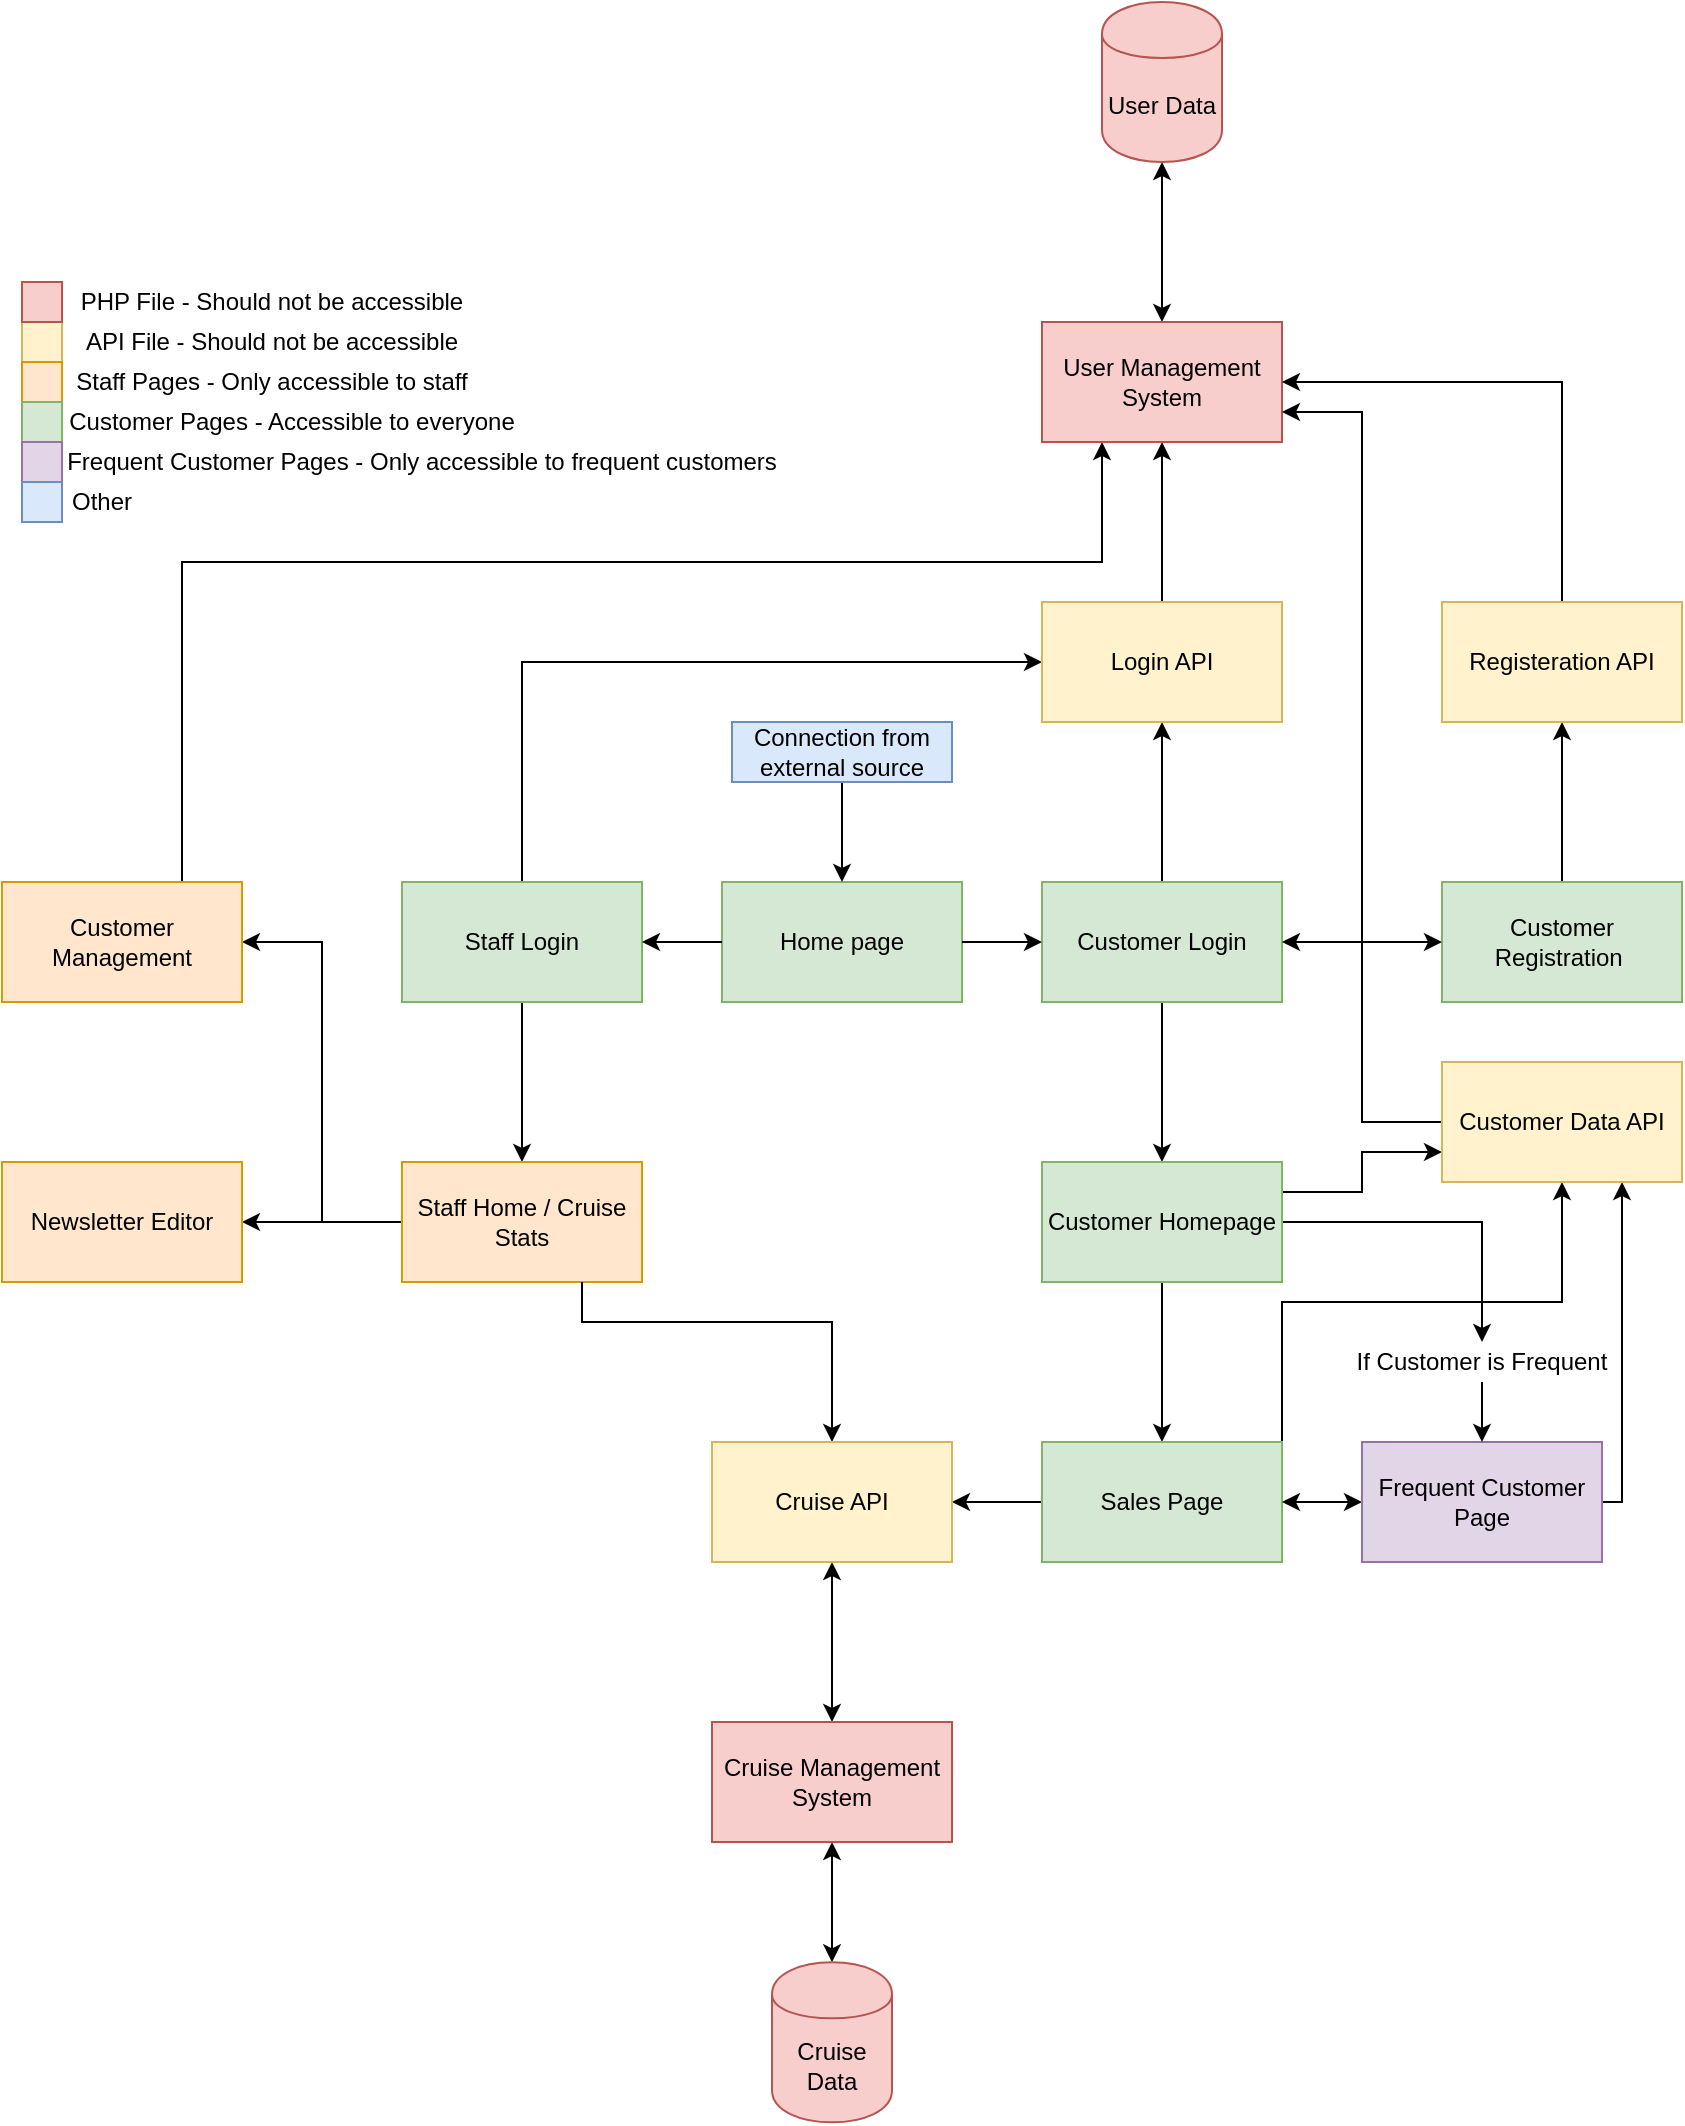 <mxfile version="11.3.1" type="github" pages="1"><diagram id="MkEiVh2E32Vr3i3kMpSB" name="Page-1"><mxGraphModel dx="1088" dy="1619" grid="1" gridSize="10" guides="1" tooltips="1" connect="1" arrows="1" fold="1" page="1" pageScale="1" pageWidth="850" pageHeight="1100" math="0" shadow="0"><root><mxCell id="0"/><mxCell id="1" parent="0"/><mxCell id="g1f56kea0L3wSxyUIJh5-2" value="Home page" style="rounded=0;whiteSpace=wrap;html=1;fillColor=#d5e8d4;strokeColor=#82b366;" parent="1" vertex="1"><mxGeometry x="360" y="160" width="120" height="60" as="geometry"/></mxCell><mxCell id="g1f56kea0L3wSxyUIJh5-3" value="" style="endArrow=classic;html=1;entryX=0.5;entryY=0;entryDx=0;entryDy=0;exitX=0.5;exitY=1;exitDx=0;exitDy=0;" parent="1" source="g1f56kea0L3wSxyUIJh5-4" target="g1f56kea0L3wSxyUIJh5-2" edge="1"><mxGeometry width="50" height="50" relative="1" as="geometry"><mxPoint x="440" y="140" as="sourcePoint"/><mxPoint x="442" y="70" as="targetPoint"/></mxGeometry></mxCell><mxCell id="g1f56kea0L3wSxyUIJh5-13" value="" style="edgeStyle=orthogonalEdgeStyle;rounded=0;orthogonalLoop=1;jettySize=auto;html=1;" parent="1" source="g1f56kea0L3wSxyUIJh5-5" target="g1f56kea0L3wSxyUIJh5-12" edge="1"><mxGeometry relative="1" as="geometry"/></mxCell><mxCell id="g1f56kea0L3wSxyUIJh5-36" value="" style="edgeStyle=orthogonalEdgeStyle;rounded=0;orthogonalLoop=1;jettySize=auto;html=1;entryX=0;entryY=0.5;entryDx=0;entryDy=0;" parent="1" source="g1f56kea0L3wSxyUIJh5-5" target="g1f56kea0L3wSxyUIJh5-33" edge="1"><mxGeometry relative="1" as="geometry"><mxPoint x="270" y="20" as="targetPoint"/><Array as="points"><mxPoint x="260" y="50"/></Array></mxGeometry></mxCell><mxCell id="g1f56kea0L3wSxyUIJh5-5" value="Staff Login" style="rounded=0;whiteSpace=wrap;html=1;fillColor=#d5e8d4;strokeColor=#82b366;" parent="1" vertex="1"><mxGeometry x="200" y="160" width="120" height="60" as="geometry"/></mxCell><mxCell id="g1f56kea0L3wSxyUIJh5-15" value="" style="edgeStyle=orthogonalEdgeStyle;rounded=0;orthogonalLoop=1;jettySize=auto;html=1;" parent="1" source="g1f56kea0L3wSxyUIJh5-12" target="g1f56kea0L3wSxyUIJh5-14" edge="1"><mxGeometry relative="1" as="geometry"/></mxCell><mxCell id="g1f56kea0L3wSxyUIJh5-32" value="" style="edgeStyle=orthogonalEdgeStyle;rounded=0;orthogonalLoop=1;jettySize=auto;html=1;" parent="1" source="g1f56kea0L3wSxyUIJh5-12" target="g1f56kea0L3wSxyUIJh5-31" edge="1"><mxGeometry relative="1" as="geometry"><Array as="points"><mxPoint x="160" y="330"/><mxPoint x="160" y="190"/></Array></mxGeometry></mxCell><mxCell id="g1f56kea0L3wSxyUIJh5-12" value="Staff Home / Cruise Stats" style="rounded=0;whiteSpace=wrap;html=1;fillColor=#ffe6cc;strokeColor=#d79b00;" parent="1" vertex="1"><mxGeometry x="200" y="300" width="120" height="60" as="geometry"/></mxCell><mxCell id="nBrkxgJCvUF_lL7Fv13v-14" style="edgeStyle=orthogonalEdgeStyle;rounded=0;orthogonalLoop=1;jettySize=auto;html=1;exitX=0.75;exitY=0;exitDx=0;exitDy=0;entryX=0.25;entryY=1;entryDx=0;entryDy=0;" edge="1" parent="1" source="g1f56kea0L3wSxyUIJh5-31" target="g1f56kea0L3wSxyUIJh5-40"><mxGeometry relative="1" as="geometry"><Array as="points"><mxPoint x="90"/><mxPoint x="550"/></Array></mxGeometry></mxCell><mxCell id="g1f56kea0L3wSxyUIJh5-31" value="Customer Management" style="rounded=0;whiteSpace=wrap;html=1;fillColor=#ffe6cc;strokeColor=#d79b00;" parent="1" vertex="1"><mxGeometry y="160" width="120" height="60" as="geometry"/></mxCell><mxCell id="g1f56kea0L3wSxyUIJh5-14" value="Newsletter Editor" style="rounded=0;whiteSpace=wrap;html=1;fillColor=#ffe6cc;strokeColor=#d79b00;" parent="1" vertex="1"><mxGeometry y="300" width="120" height="60" as="geometry"/></mxCell><mxCell id="g1f56kea0L3wSxyUIJh5-6" value="" style="endArrow=classic;html=1;exitX=0;exitY=0.5;exitDx=0;exitDy=0;entryX=1;entryY=0.5;entryDx=0;entryDy=0;" parent="1" source="g1f56kea0L3wSxyUIJh5-2" target="g1f56kea0L3wSxyUIJh5-5" edge="1"><mxGeometry width="50" height="50" relative="1" as="geometry"><mxPoint x="160" y="290" as="sourcePoint"/><mxPoint x="210" y="240" as="targetPoint"/></mxGeometry></mxCell><mxCell id="g1f56kea0L3wSxyUIJh5-21" value="" style="edgeStyle=orthogonalEdgeStyle;rounded=0;orthogonalLoop=1;jettySize=auto;html=1;" parent="1" source="g1f56kea0L3wSxyUIJh5-7" target="g1f56kea0L3wSxyUIJh5-20" edge="1"><mxGeometry relative="1" as="geometry"/></mxCell><mxCell id="g1f56kea0L3wSxyUIJh5-34" value="" style="edgeStyle=orthogonalEdgeStyle;rounded=0;orthogonalLoop=1;jettySize=auto;html=1;" parent="1" source="g1f56kea0L3wSxyUIJh5-7" target="g1f56kea0L3wSxyUIJh5-33" edge="1"><mxGeometry relative="1" as="geometry"/></mxCell><mxCell id="g1f56kea0L3wSxyUIJh5-7" value="Customer Login" style="rounded=0;whiteSpace=wrap;html=1;fillColor=#d5e8d4;strokeColor=#82b366;" parent="1" vertex="1"><mxGeometry x="520" y="160" width="120" height="60" as="geometry"/></mxCell><mxCell id="g1f56kea0L3wSxyUIJh5-41" value="" style="edgeStyle=orthogonalEdgeStyle;rounded=0;orthogonalLoop=1;jettySize=auto;html=1;" parent="1" source="g1f56kea0L3wSxyUIJh5-33" target="g1f56kea0L3wSxyUIJh5-40" edge="1"><mxGeometry relative="1" as="geometry"/></mxCell><mxCell id="g1f56kea0L3wSxyUIJh5-33" value="Login API" style="rounded=0;whiteSpace=wrap;html=1;fillColor=#fff2cc;strokeColor=#d6b656;" parent="1" vertex="1"><mxGeometry x="520" y="20" width="120" height="60" as="geometry"/></mxCell><mxCell id="g1f56kea0L3wSxyUIJh5-54" value="" style="edgeStyle=orthogonalEdgeStyle;rounded=0;orthogonalLoop=1;jettySize=auto;html=1;startArrow=classic;startFill=1;endArrow=classic;endFill=1;" parent="1" source="g1f56kea0L3wSxyUIJh5-40" edge="1"><mxGeometry relative="1" as="geometry"><mxPoint x="580" y="-200" as="targetPoint"/></mxGeometry></mxCell><mxCell id="g1f56kea0L3wSxyUIJh5-40" value="User Management System" style="rounded=0;whiteSpace=wrap;html=1;fillColor=#f8cecc;strokeColor=#b85450;" parent="1" vertex="1"><mxGeometry x="520" y="-120" width="120" height="60" as="geometry"/></mxCell><mxCell id="g1f56kea0L3wSxyUIJh5-44" value="" style="edgeStyle=orthogonalEdgeStyle;rounded=0;orthogonalLoop=1;jettySize=auto;html=1;" parent="1" source="g1f56kea0L3wSxyUIJh5-22" target="g1f56kea0L3wSxyUIJh5-43" edge="1"><mxGeometry relative="1" as="geometry"/></mxCell><mxCell id="g1f56kea0L3wSxyUIJh5-22" value="Customer Registration&amp;nbsp;" style="rounded=0;whiteSpace=wrap;html=1;fillColor=#d5e8d4;strokeColor=#82b366;" parent="1" vertex="1"><mxGeometry x="720" y="160" width="120" height="60" as="geometry"/></mxCell><mxCell id="g1f56kea0L3wSxyUIJh5-46" value="" style="edgeStyle=orthogonalEdgeStyle;rounded=0;orthogonalLoop=1;jettySize=auto;html=1;entryX=1;entryY=0.5;entryDx=0;entryDy=0;" parent="1" source="g1f56kea0L3wSxyUIJh5-43" target="g1f56kea0L3wSxyUIJh5-40" edge="1"><mxGeometry relative="1" as="geometry"><mxPoint x="780" y="-140" as="targetPoint"/><Array as="points"><mxPoint x="780" y="-90"/></Array></mxGeometry></mxCell><mxCell id="g1f56kea0L3wSxyUIJh5-43" value="Registeration API" style="rounded=0;whiteSpace=wrap;html=1;fillColor=#fff2cc;strokeColor=#d6b656;" parent="1" vertex="1"><mxGeometry x="720" y="20" width="120" height="60" as="geometry"/></mxCell><mxCell id="g1f56kea0L3wSxyUIJh5-30" value="" style="edgeStyle=orthogonalEdgeStyle;rounded=0;orthogonalLoop=1;jettySize=auto;html=1;entryX=0.5;entryY=0;entryDx=0;entryDy=0;" parent="1" source="g1f56kea0L3wSxyUIJh5-20" target="g1f56kea0L3wSxyUIJh5-18" edge="1"><mxGeometry relative="1" as="geometry"><Array as="points"><mxPoint x="740" y="330"/><mxPoint x="740" y="390"/></Array></mxGeometry></mxCell><mxCell id="g1f56kea0L3wSxyUIJh5-65" value="" style="edgeStyle=orthogonalEdgeStyle;rounded=0;orthogonalLoop=1;jettySize=auto;html=1;startArrow=none;startFill=0;endArrow=classic;endFill=1;" parent="1" source="g1f56kea0L3wSxyUIJh5-20" target="g1f56kea0L3wSxyUIJh5-64" edge="1"><mxGeometry relative="1" as="geometry"/></mxCell><mxCell id="g1f56kea0L3wSxyUIJh5-77" style="edgeStyle=orthogonalEdgeStyle;rounded=0;orthogonalLoop=1;jettySize=auto;html=1;exitX=1;exitY=0.25;exitDx=0;exitDy=0;entryX=0;entryY=0.75;entryDx=0;entryDy=0;startArrow=none;startFill=0;endArrow=classic;endFill=1;" parent="1" source="g1f56kea0L3wSxyUIJh5-20" target="g1f56kea0L3wSxyUIJh5-72" edge="1"><mxGeometry relative="1" as="geometry"/></mxCell><mxCell id="g1f56kea0L3wSxyUIJh5-20" value="Customer Homepage" style="rounded=0;whiteSpace=wrap;html=1;fillColor=#d5e8d4;strokeColor=#82b366;" parent="1" vertex="1"><mxGeometry x="520" y="300" width="120" height="60" as="geometry"/></mxCell><mxCell id="g1f56kea0L3wSxyUIJh5-68" value="" style="edgeStyle=orthogonalEdgeStyle;rounded=0;orthogonalLoop=1;jettySize=auto;html=1;startArrow=none;startFill=0;endArrow=classic;endFill=1;" parent="1" source="g1f56kea0L3wSxyUIJh5-64" target="g1f56kea0L3wSxyUIJh5-47" edge="1"><mxGeometry relative="1" as="geometry"/></mxCell><mxCell id="g1f56kea0L3wSxyUIJh5-78" style="edgeStyle=orthogonalEdgeStyle;rounded=0;orthogonalLoop=1;jettySize=auto;html=1;exitX=1;exitY=0.25;exitDx=0;exitDy=0;entryX=0.5;entryY=1;entryDx=0;entryDy=0;startArrow=none;startFill=0;endArrow=classic;endFill=1;" parent="1" source="g1f56kea0L3wSxyUIJh5-64" target="g1f56kea0L3wSxyUIJh5-72" edge="1"><mxGeometry relative="1" as="geometry"><Array as="points"><mxPoint x="640" y="370"/><mxPoint x="780" y="370"/></Array></mxGeometry></mxCell><mxCell id="g1f56kea0L3wSxyUIJh5-64" value="Sales Page" style="rounded=0;whiteSpace=wrap;html=1;fillColor=#d5e8d4;strokeColor=#82b366;" parent="1" vertex="1"><mxGeometry x="520" y="440" width="120" height="60" as="geometry"/></mxCell><mxCell id="g1f56kea0L3wSxyUIJh5-70" value="" style="edgeStyle=orthogonalEdgeStyle;rounded=0;orthogonalLoop=1;jettySize=auto;html=1;startArrow=classic;startFill=1;endArrow=classic;endFill=1;" parent="1" source="g1f56kea0L3wSxyUIJh5-26" target="g1f56kea0L3wSxyUIJh5-64" edge="1"><mxGeometry relative="1" as="geometry"/></mxCell><mxCell id="g1f56kea0L3wSxyUIJh5-74" value="" style="edgeStyle=orthogonalEdgeStyle;rounded=0;orthogonalLoop=1;jettySize=auto;html=1;startArrow=none;startFill=0;endArrow=classic;endFill=1;entryX=0.75;entryY=1;entryDx=0;entryDy=0;" parent="1" source="g1f56kea0L3wSxyUIJh5-26" target="g1f56kea0L3wSxyUIJh5-72" edge="1"><mxGeometry relative="1" as="geometry"><mxPoint x="880" y="470" as="targetPoint"/><Array as="points"><mxPoint x="810" y="470"/></Array></mxGeometry></mxCell><mxCell id="g1f56kea0L3wSxyUIJh5-26" value="Frequent Customer Page" style="rounded=0;whiteSpace=wrap;html=1;fillColor=#e1d5e7;strokeColor=#9673a6;" parent="1" vertex="1"><mxGeometry x="680" y="440" width="120" height="60" as="geometry"/></mxCell><mxCell id="g1f56kea0L3wSxyUIJh5-8" value="" style="endArrow=classic;html=1;entryX=0;entryY=0.5;entryDx=0;entryDy=0;exitX=1;exitY=0.5;exitDx=0;exitDy=0;" parent="1" source="g1f56kea0L3wSxyUIJh5-2" target="g1f56kea0L3wSxyUIJh5-7" edge="1"><mxGeometry width="50" height="50" relative="1" as="geometry"><mxPoint x="500" y="300" as="sourcePoint"/><mxPoint x="550" y="250" as="targetPoint"/></mxGeometry></mxCell><mxCell id="g1f56kea0L3wSxyUIJh5-28" value="" style="edgeStyle=orthogonalEdgeStyle;rounded=0;orthogonalLoop=1;jettySize=auto;html=1;exitX=0.5;exitY=1;exitDx=0;exitDy=0;" parent="1" source="g1f56kea0L3wSxyUIJh5-18" target="g1f56kea0L3wSxyUIJh5-26" edge="1"><mxGeometry relative="1" as="geometry"><Array as="points"/></mxGeometry></mxCell><mxCell id="g1f56kea0L3wSxyUIJh5-18" value="If Customer is Frequent" style="text;html=1;strokeColor=none;fillColor=none;align=center;verticalAlign=middle;whiteSpace=wrap;rounded=0;" parent="1" vertex="1"><mxGeometry x="675" y="390" width="130" height="20" as="geometry"/></mxCell><mxCell id="g1f56kea0L3wSxyUIJh5-25" value="" style="endArrow=classic;startArrow=classic;html=1;entryX=0;entryY=0.5;entryDx=0;entryDy=0;exitX=1;exitY=0.5;exitDx=0;exitDy=0;" parent="1" source="g1f56kea0L3wSxyUIJh5-7" target="g1f56kea0L3wSxyUIJh5-22" edge="1"><mxGeometry width="50" height="50" relative="1" as="geometry"><mxPoint x="640" y="260" as="sourcePoint"/><mxPoint x="690" y="210" as="targetPoint"/></mxGeometry></mxCell><mxCell id="g1f56kea0L3wSxyUIJh5-4" value="Connection from external source" style="text;html=1;strokeColor=#6c8ebf;fillColor=#dae8fc;align=center;verticalAlign=middle;whiteSpace=wrap;rounded=0;" parent="1" vertex="1"><mxGeometry x="365" y="80" width="110" height="30" as="geometry"/></mxCell><mxCell id="g1f56kea0L3wSxyUIJh5-51" value="" style="edgeStyle=orthogonalEdgeStyle;rounded=0;orthogonalLoop=1;jettySize=auto;html=1;entryX=0.75;entryY=1;entryDx=0;entryDy=0;startArrow=classic;startFill=1;endArrow=none;endFill=0;" parent="1" source="g1f56kea0L3wSxyUIJh5-47" target="g1f56kea0L3wSxyUIJh5-12" edge="1"><mxGeometry relative="1" as="geometry"><mxPoint x="130" y="160" as="targetPoint"/><Array as="points"><mxPoint x="415" y="380"/><mxPoint x="290" y="380"/></Array></mxGeometry></mxCell><mxCell id="g1f56kea0L3wSxyUIJh5-60" value="" style="edgeStyle=orthogonalEdgeStyle;rounded=0;orthogonalLoop=1;jettySize=auto;html=1;startArrow=classic;startFill=1;endArrow=classic;endFill=1;" parent="1" source="g1f56kea0L3wSxyUIJh5-47" target="g1f56kea0L3wSxyUIJh5-59" edge="1"><mxGeometry relative="1" as="geometry"/></mxCell><mxCell id="g1f56kea0L3wSxyUIJh5-47" value="Cruise API" style="rounded=0;whiteSpace=wrap;html=1;fillColor=#fff2cc;strokeColor=#d6b656;" parent="1" vertex="1"><mxGeometry x="355" y="440" width="120" height="60" as="geometry"/></mxCell><mxCell id="g1f56kea0L3wSxyUIJh5-63" value="" style="edgeStyle=orthogonalEdgeStyle;rounded=0;orthogonalLoop=1;jettySize=auto;html=1;startArrow=classic;startFill=1;endArrow=classic;endFill=1;" parent="1" source="g1f56kea0L3wSxyUIJh5-59" target="g1f56kea0L3wSxyUIJh5-55" edge="1"><mxGeometry relative="1" as="geometry"/></mxCell><mxCell id="g1f56kea0L3wSxyUIJh5-59" value="Cruise Management System" style="rounded=0;whiteSpace=wrap;html=1;fillColor=#f8cecc;strokeColor=#b85450;" parent="1" vertex="1"><mxGeometry x="355" y="580" width="120" height="60" as="geometry"/></mxCell><mxCell id="g1f56kea0L3wSxyUIJh5-52" value="User Data" style="shape=cylinder;whiteSpace=wrap;html=1;boundedLbl=1;backgroundOutline=1;fillColor=#f8cecc;strokeColor=#b85450;" parent="1" vertex="1"><mxGeometry x="550" y="-280" width="60" height="80" as="geometry"/></mxCell><mxCell id="g1f56kea0L3wSxyUIJh5-55" value="Cruise Data" style="shape=cylinder;whiteSpace=wrap;html=1;boundedLbl=1;backgroundOutline=1;fillColor=#f8cecc;strokeColor=#b85450;" parent="1" vertex="1"><mxGeometry x="385" y="700.167" width="60" height="80" as="geometry"/></mxCell><mxCell id="g1f56kea0L3wSxyUIJh5-76" value="" style="edgeStyle=orthogonalEdgeStyle;rounded=0;orthogonalLoop=1;jettySize=auto;html=1;startArrow=none;startFill=0;endArrow=classic;endFill=1;entryX=1;entryY=0.75;entryDx=0;entryDy=0;" parent="1" source="g1f56kea0L3wSxyUIJh5-72" target="g1f56kea0L3wSxyUIJh5-40" edge="1"><mxGeometry relative="1" as="geometry"><mxPoint x="640" y="280" as="targetPoint"/></mxGeometry></mxCell><mxCell id="g1f56kea0L3wSxyUIJh5-72" value="Customer Data API" style="rounded=0;whiteSpace=wrap;html=1;fillColor=#fff2cc;strokeColor=#d6b656;" parent="1" vertex="1"><mxGeometry x="720" y="250" width="120" height="60" as="geometry"/></mxCell><mxCell id="nBrkxgJCvUF_lL7Fv13v-1" value="" style="rounded=0;whiteSpace=wrap;html=1;fillColor=#fff2cc;strokeColor=#d6b656;" vertex="1" parent="1"><mxGeometry x="10" y="-120" width="20" height="20" as="geometry"/></mxCell><mxCell id="nBrkxgJCvUF_lL7Fv13v-2" value="" style="rounded=0;whiteSpace=wrap;html=1;fillColor=#ffe6cc;strokeColor=#d79b00;" vertex="1" parent="1"><mxGeometry x="10" y="-100" width="20" height="20" as="geometry"/></mxCell><mxCell id="nBrkxgJCvUF_lL7Fv13v-3" value="" style="rounded=0;whiteSpace=wrap;html=1;fillColor=#d5e8d4;strokeColor=#82b366;" vertex="1" parent="1"><mxGeometry x="10" y="-80" width="20" height="20" as="geometry"/></mxCell><mxCell id="nBrkxgJCvUF_lL7Fv13v-4" value="" style="rounded=0;whiteSpace=wrap;html=1;fillColor=#f8cecc;strokeColor=#b85450;" vertex="1" parent="1"><mxGeometry x="10" y="-140" width="20" height="20" as="geometry"/></mxCell><mxCell id="nBrkxgJCvUF_lL7Fv13v-5" value="" style="rounded=0;whiteSpace=wrap;html=1;fillColor=#e1d5e7;strokeColor=#9673a6;" vertex="1" parent="1"><mxGeometry x="10" y="-60" width="20" height="20" as="geometry"/></mxCell><mxCell id="nBrkxgJCvUF_lL7Fv13v-6" value="" style="rounded=0;whiteSpace=wrap;html=1;fillColor=#dae8fc;strokeColor=#6c8ebf;" vertex="1" parent="1"><mxGeometry x="10" y="-40" width="20" height="20" as="geometry"/></mxCell><mxCell id="nBrkxgJCvUF_lL7Fv13v-8" value="PHP File - Should not be accessible" style="text;html=1;strokeColor=none;fillColor=none;align=center;verticalAlign=middle;whiteSpace=wrap;rounded=0;" vertex="1" parent="1"><mxGeometry x="30" y="-140" width="210" height="20" as="geometry"/></mxCell><mxCell id="nBrkxgJCvUF_lL7Fv13v-9" value="API File - Should not be accessible" style="text;html=1;strokeColor=none;fillColor=none;align=center;verticalAlign=middle;whiteSpace=wrap;rounded=0;" vertex="1" parent="1"><mxGeometry x="30" y="-120" width="210" height="20" as="geometry"/></mxCell><mxCell id="nBrkxgJCvUF_lL7Fv13v-10" value="Staff Pages - Only accessible to staff" style="text;html=1;strokeColor=none;fillColor=none;align=center;verticalAlign=middle;whiteSpace=wrap;rounded=0;" vertex="1" parent="1"><mxGeometry x="30" y="-100" width="210" height="20" as="geometry"/></mxCell><mxCell id="nBrkxgJCvUF_lL7Fv13v-11" value="Customer Pages - Accessible to everyone" style="text;html=1;strokeColor=none;fillColor=none;align=center;verticalAlign=middle;whiteSpace=wrap;rounded=0;" vertex="1" parent="1"><mxGeometry x="30" y="-80" width="230" height="20" as="geometry"/></mxCell><mxCell id="nBrkxgJCvUF_lL7Fv13v-12" value="Frequent Customer Pages - Only accessible to frequent customers" style="text;html=1;strokeColor=none;fillColor=none;align=center;verticalAlign=middle;whiteSpace=wrap;rounded=0;" vertex="1" parent="1"><mxGeometry x="30" y="-60" width="360" height="20" as="geometry"/></mxCell><mxCell id="nBrkxgJCvUF_lL7Fv13v-13" value="Other" style="text;html=1;strokeColor=none;fillColor=none;align=center;verticalAlign=middle;whiteSpace=wrap;rounded=0;" vertex="1" parent="1"><mxGeometry x="30" y="-40" width="40" height="20" as="geometry"/></mxCell></root></mxGraphModel></diagram></mxfile>